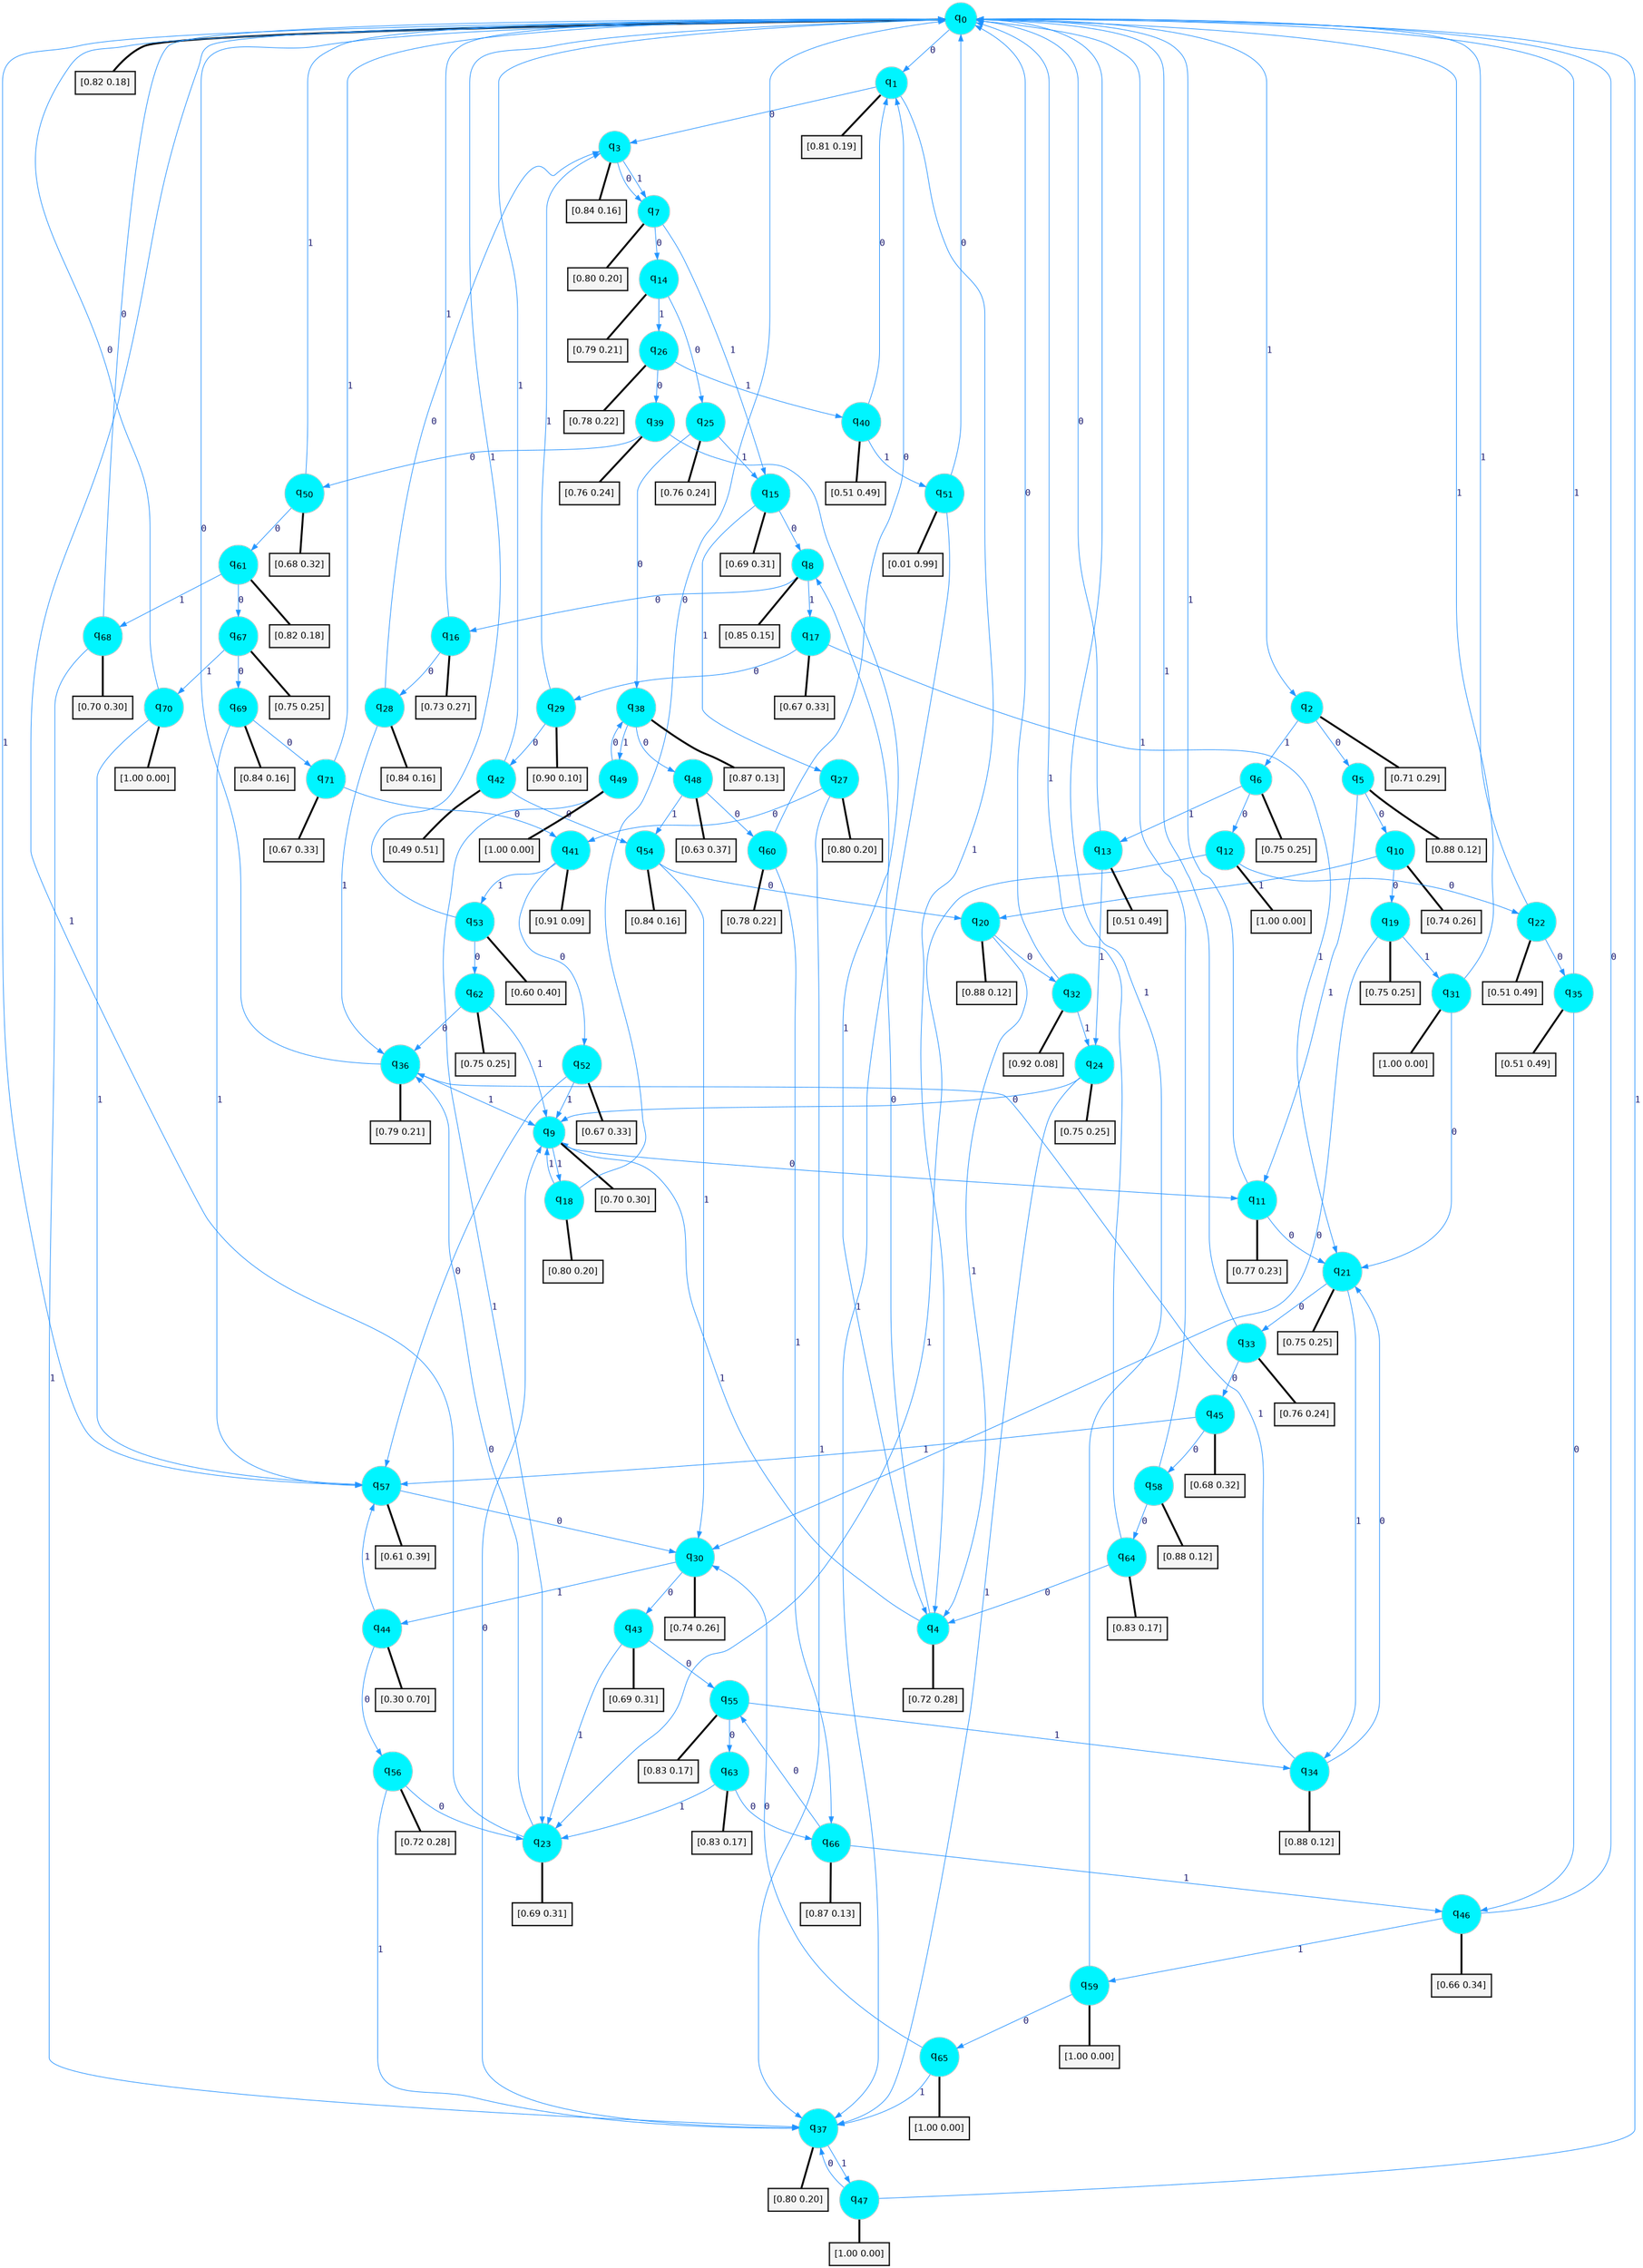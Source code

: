 digraph G {
graph [
bgcolor=transparent, dpi=300, rankdir=TD, size="40,25"];
node [
color=gray, fillcolor=turquoise1, fontcolor=black, fontname=Helvetica, fontsize=16, fontweight=bold, shape=circle, style=filled];
edge [
arrowsize=1, color=dodgerblue1, fontcolor=midnightblue, fontname=courier, fontweight=bold, penwidth=1, style=solid, weight=20];
0[label=<q<SUB>0</SUB>>];
1[label=<q<SUB>1</SUB>>];
2[label=<q<SUB>2</SUB>>];
3[label=<q<SUB>3</SUB>>];
4[label=<q<SUB>4</SUB>>];
5[label=<q<SUB>5</SUB>>];
6[label=<q<SUB>6</SUB>>];
7[label=<q<SUB>7</SUB>>];
8[label=<q<SUB>8</SUB>>];
9[label=<q<SUB>9</SUB>>];
10[label=<q<SUB>10</SUB>>];
11[label=<q<SUB>11</SUB>>];
12[label=<q<SUB>12</SUB>>];
13[label=<q<SUB>13</SUB>>];
14[label=<q<SUB>14</SUB>>];
15[label=<q<SUB>15</SUB>>];
16[label=<q<SUB>16</SUB>>];
17[label=<q<SUB>17</SUB>>];
18[label=<q<SUB>18</SUB>>];
19[label=<q<SUB>19</SUB>>];
20[label=<q<SUB>20</SUB>>];
21[label=<q<SUB>21</SUB>>];
22[label=<q<SUB>22</SUB>>];
23[label=<q<SUB>23</SUB>>];
24[label=<q<SUB>24</SUB>>];
25[label=<q<SUB>25</SUB>>];
26[label=<q<SUB>26</SUB>>];
27[label=<q<SUB>27</SUB>>];
28[label=<q<SUB>28</SUB>>];
29[label=<q<SUB>29</SUB>>];
30[label=<q<SUB>30</SUB>>];
31[label=<q<SUB>31</SUB>>];
32[label=<q<SUB>32</SUB>>];
33[label=<q<SUB>33</SUB>>];
34[label=<q<SUB>34</SUB>>];
35[label=<q<SUB>35</SUB>>];
36[label=<q<SUB>36</SUB>>];
37[label=<q<SUB>37</SUB>>];
38[label=<q<SUB>38</SUB>>];
39[label=<q<SUB>39</SUB>>];
40[label=<q<SUB>40</SUB>>];
41[label=<q<SUB>41</SUB>>];
42[label=<q<SUB>42</SUB>>];
43[label=<q<SUB>43</SUB>>];
44[label=<q<SUB>44</SUB>>];
45[label=<q<SUB>45</SUB>>];
46[label=<q<SUB>46</SUB>>];
47[label=<q<SUB>47</SUB>>];
48[label=<q<SUB>48</SUB>>];
49[label=<q<SUB>49</SUB>>];
50[label=<q<SUB>50</SUB>>];
51[label=<q<SUB>51</SUB>>];
52[label=<q<SUB>52</SUB>>];
53[label=<q<SUB>53</SUB>>];
54[label=<q<SUB>54</SUB>>];
55[label=<q<SUB>55</SUB>>];
56[label=<q<SUB>56</SUB>>];
57[label=<q<SUB>57</SUB>>];
58[label=<q<SUB>58</SUB>>];
59[label=<q<SUB>59</SUB>>];
60[label=<q<SUB>60</SUB>>];
61[label=<q<SUB>61</SUB>>];
62[label=<q<SUB>62</SUB>>];
63[label=<q<SUB>63</SUB>>];
64[label=<q<SUB>64</SUB>>];
65[label=<q<SUB>65</SUB>>];
66[label=<q<SUB>66</SUB>>];
67[label=<q<SUB>67</SUB>>];
68[label=<q<SUB>68</SUB>>];
69[label=<q<SUB>69</SUB>>];
70[label=<q<SUB>70</SUB>>];
71[label=<q<SUB>71</SUB>>];
72[label="[0.82 0.18]", shape=box,fontcolor=black, fontname=Helvetica, fontsize=14, penwidth=2, fillcolor=whitesmoke,color=black];
73[label="[0.81 0.19]", shape=box,fontcolor=black, fontname=Helvetica, fontsize=14, penwidth=2, fillcolor=whitesmoke,color=black];
74[label="[0.71 0.29]", shape=box,fontcolor=black, fontname=Helvetica, fontsize=14, penwidth=2, fillcolor=whitesmoke,color=black];
75[label="[0.84 0.16]", shape=box,fontcolor=black, fontname=Helvetica, fontsize=14, penwidth=2, fillcolor=whitesmoke,color=black];
76[label="[0.72 0.28]", shape=box,fontcolor=black, fontname=Helvetica, fontsize=14, penwidth=2, fillcolor=whitesmoke,color=black];
77[label="[0.88 0.12]", shape=box,fontcolor=black, fontname=Helvetica, fontsize=14, penwidth=2, fillcolor=whitesmoke,color=black];
78[label="[0.75 0.25]", shape=box,fontcolor=black, fontname=Helvetica, fontsize=14, penwidth=2, fillcolor=whitesmoke,color=black];
79[label="[0.80 0.20]", shape=box,fontcolor=black, fontname=Helvetica, fontsize=14, penwidth=2, fillcolor=whitesmoke,color=black];
80[label="[0.85 0.15]", shape=box,fontcolor=black, fontname=Helvetica, fontsize=14, penwidth=2, fillcolor=whitesmoke,color=black];
81[label="[0.70 0.30]", shape=box,fontcolor=black, fontname=Helvetica, fontsize=14, penwidth=2, fillcolor=whitesmoke,color=black];
82[label="[0.74 0.26]", shape=box,fontcolor=black, fontname=Helvetica, fontsize=14, penwidth=2, fillcolor=whitesmoke,color=black];
83[label="[0.77 0.23]", shape=box,fontcolor=black, fontname=Helvetica, fontsize=14, penwidth=2, fillcolor=whitesmoke,color=black];
84[label="[1.00 0.00]", shape=box,fontcolor=black, fontname=Helvetica, fontsize=14, penwidth=2, fillcolor=whitesmoke,color=black];
85[label="[0.51 0.49]", shape=box,fontcolor=black, fontname=Helvetica, fontsize=14, penwidth=2, fillcolor=whitesmoke,color=black];
86[label="[0.79 0.21]", shape=box,fontcolor=black, fontname=Helvetica, fontsize=14, penwidth=2, fillcolor=whitesmoke,color=black];
87[label="[0.69 0.31]", shape=box,fontcolor=black, fontname=Helvetica, fontsize=14, penwidth=2, fillcolor=whitesmoke,color=black];
88[label="[0.73 0.27]", shape=box,fontcolor=black, fontname=Helvetica, fontsize=14, penwidth=2, fillcolor=whitesmoke,color=black];
89[label="[0.67 0.33]", shape=box,fontcolor=black, fontname=Helvetica, fontsize=14, penwidth=2, fillcolor=whitesmoke,color=black];
90[label="[0.80 0.20]", shape=box,fontcolor=black, fontname=Helvetica, fontsize=14, penwidth=2, fillcolor=whitesmoke,color=black];
91[label="[0.75 0.25]", shape=box,fontcolor=black, fontname=Helvetica, fontsize=14, penwidth=2, fillcolor=whitesmoke,color=black];
92[label="[0.88 0.12]", shape=box,fontcolor=black, fontname=Helvetica, fontsize=14, penwidth=2, fillcolor=whitesmoke,color=black];
93[label="[0.75 0.25]", shape=box,fontcolor=black, fontname=Helvetica, fontsize=14, penwidth=2, fillcolor=whitesmoke,color=black];
94[label="[0.51 0.49]", shape=box,fontcolor=black, fontname=Helvetica, fontsize=14, penwidth=2, fillcolor=whitesmoke,color=black];
95[label="[0.69 0.31]", shape=box,fontcolor=black, fontname=Helvetica, fontsize=14, penwidth=2, fillcolor=whitesmoke,color=black];
96[label="[0.75 0.25]", shape=box,fontcolor=black, fontname=Helvetica, fontsize=14, penwidth=2, fillcolor=whitesmoke,color=black];
97[label="[0.76 0.24]", shape=box,fontcolor=black, fontname=Helvetica, fontsize=14, penwidth=2, fillcolor=whitesmoke,color=black];
98[label="[0.78 0.22]", shape=box,fontcolor=black, fontname=Helvetica, fontsize=14, penwidth=2, fillcolor=whitesmoke,color=black];
99[label="[0.80 0.20]", shape=box,fontcolor=black, fontname=Helvetica, fontsize=14, penwidth=2, fillcolor=whitesmoke,color=black];
100[label="[0.84 0.16]", shape=box,fontcolor=black, fontname=Helvetica, fontsize=14, penwidth=2, fillcolor=whitesmoke,color=black];
101[label="[0.90 0.10]", shape=box,fontcolor=black, fontname=Helvetica, fontsize=14, penwidth=2, fillcolor=whitesmoke,color=black];
102[label="[0.74 0.26]", shape=box,fontcolor=black, fontname=Helvetica, fontsize=14, penwidth=2, fillcolor=whitesmoke,color=black];
103[label="[1.00 0.00]", shape=box,fontcolor=black, fontname=Helvetica, fontsize=14, penwidth=2, fillcolor=whitesmoke,color=black];
104[label="[0.92 0.08]", shape=box,fontcolor=black, fontname=Helvetica, fontsize=14, penwidth=2, fillcolor=whitesmoke,color=black];
105[label="[0.76 0.24]", shape=box,fontcolor=black, fontname=Helvetica, fontsize=14, penwidth=2, fillcolor=whitesmoke,color=black];
106[label="[0.88 0.12]", shape=box,fontcolor=black, fontname=Helvetica, fontsize=14, penwidth=2, fillcolor=whitesmoke,color=black];
107[label="[0.51 0.49]", shape=box,fontcolor=black, fontname=Helvetica, fontsize=14, penwidth=2, fillcolor=whitesmoke,color=black];
108[label="[0.79 0.21]", shape=box,fontcolor=black, fontname=Helvetica, fontsize=14, penwidth=2, fillcolor=whitesmoke,color=black];
109[label="[0.80 0.20]", shape=box,fontcolor=black, fontname=Helvetica, fontsize=14, penwidth=2, fillcolor=whitesmoke,color=black];
110[label="[0.87 0.13]", shape=box,fontcolor=black, fontname=Helvetica, fontsize=14, penwidth=2, fillcolor=whitesmoke,color=black];
111[label="[0.76 0.24]", shape=box,fontcolor=black, fontname=Helvetica, fontsize=14, penwidth=2, fillcolor=whitesmoke,color=black];
112[label="[0.51 0.49]", shape=box,fontcolor=black, fontname=Helvetica, fontsize=14, penwidth=2, fillcolor=whitesmoke,color=black];
113[label="[0.91 0.09]", shape=box,fontcolor=black, fontname=Helvetica, fontsize=14, penwidth=2, fillcolor=whitesmoke,color=black];
114[label="[0.49 0.51]", shape=box,fontcolor=black, fontname=Helvetica, fontsize=14, penwidth=2, fillcolor=whitesmoke,color=black];
115[label="[0.69 0.31]", shape=box,fontcolor=black, fontname=Helvetica, fontsize=14, penwidth=2, fillcolor=whitesmoke,color=black];
116[label="[0.30 0.70]", shape=box,fontcolor=black, fontname=Helvetica, fontsize=14, penwidth=2, fillcolor=whitesmoke,color=black];
117[label="[0.68 0.32]", shape=box,fontcolor=black, fontname=Helvetica, fontsize=14, penwidth=2, fillcolor=whitesmoke,color=black];
118[label="[0.66 0.34]", shape=box,fontcolor=black, fontname=Helvetica, fontsize=14, penwidth=2, fillcolor=whitesmoke,color=black];
119[label="[1.00 0.00]", shape=box,fontcolor=black, fontname=Helvetica, fontsize=14, penwidth=2, fillcolor=whitesmoke,color=black];
120[label="[0.63 0.37]", shape=box,fontcolor=black, fontname=Helvetica, fontsize=14, penwidth=2, fillcolor=whitesmoke,color=black];
121[label="[1.00 0.00]", shape=box,fontcolor=black, fontname=Helvetica, fontsize=14, penwidth=2, fillcolor=whitesmoke,color=black];
122[label="[0.68 0.32]", shape=box,fontcolor=black, fontname=Helvetica, fontsize=14, penwidth=2, fillcolor=whitesmoke,color=black];
123[label="[0.01 0.99]", shape=box,fontcolor=black, fontname=Helvetica, fontsize=14, penwidth=2, fillcolor=whitesmoke,color=black];
124[label="[0.67 0.33]", shape=box,fontcolor=black, fontname=Helvetica, fontsize=14, penwidth=2, fillcolor=whitesmoke,color=black];
125[label="[0.60 0.40]", shape=box,fontcolor=black, fontname=Helvetica, fontsize=14, penwidth=2, fillcolor=whitesmoke,color=black];
126[label="[0.84 0.16]", shape=box,fontcolor=black, fontname=Helvetica, fontsize=14, penwidth=2, fillcolor=whitesmoke,color=black];
127[label="[0.83 0.17]", shape=box,fontcolor=black, fontname=Helvetica, fontsize=14, penwidth=2, fillcolor=whitesmoke,color=black];
128[label="[0.72 0.28]", shape=box,fontcolor=black, fontname=Helvetica, fontsize=14, penwidth=2, fillcolor=whitesmoke,color=black];
129[label="[0.61 0.39]", shape=box,fontcolor=black, fontname=Helvetica, fontsize=14, penwidth=2, fillcolor=whitesmoke,color=black];
130[label="[0.88 0.12]", shape=box,fontcolor=black, fontname=Helvetica, fontsize=14, penwidth=2, fillcolor=whitesmoke,color=black];
131[label="[1.00 0.00]", shape=box,fontcolor=black, fontname=Helvetica, fontsize=14, penwidth=2, fillcolor=whitesmoke,color=black];
132[label="[0.78 0.22]", shape=box,fontcolor=black, fontname=Helvetica, fontsize=14, penwidth=2, fillcolor=whitesmoke,color=black];
133[label="[0.82 0.18]", shape=box,fontcolor=black, fontname=Helvetica, fontsize=14, penwidth=2, fillcolor=whitesmoke,color=black];
134[label="[0.75 0.25]", shape=box,fontcolor=black, fontname=Helvetica, fontsize=14, penwidth=2, fillcolor=whitesmoke,color=black];
135[label="[0.83 0.17]", shape=box,fontcolor=black, fontname=Helvetica, fontsize=14, penwidth=2, fillcolor=whitesmoke,color=black];
136[label="[0.83 0.17]", shape=box,fontcolor=black, fontname=Helvetica, fontsize=14, penwidth=2, fillcolor=whitesmoke,color=black];
137[label="[1.00 0.00]", shape=box,fontcolor=black, fontname=Helvetica, fontsize=14, penwidth=2, fillcolor=whitesmoke,color=black];
138[label="[0.87 0.13]", shape=box,fontcolor=black, fontname=Helvetica, fontsize=14, penwidth=2, fillcolor=whitesmoke,color=black];
139[label="[0.75 0.25]", shape=box,fontcolor=black, fontname=Helvetica, fontsize=14, penwidth=2, fillcolor=whitesmoke,color=black];
140[label="[0.70 0.30]", shape=box,fontcolor=black, fontname=Helvetica, fontsize=14, penwidth=2, fillcolor=whitesmoke,color=black];
141[label="[0.84 0.16]", shape=box,fontcolor=black, fontname=Helvetica, fontsize=14, penwidth=2, fillcolor=whitesmoke,color=black];
142[label="[1.00 0.00]", shape=box,fontcolor=black, fontname=Helvetica, fontsize=14, penwidth=2, fillcolor=whitesmoke,color=black];
143[label="[0.67 0.33]", shape=box,fontcolor=black, fontname=Helvetica, fontsize=14, penwidth=2, fillcolor=whitesmoke,color=black];
0->1 [label=0];
0->2 [label=1];
0->72 [arrowhead=none, penwidth=3,color=black];
1->3 [label=0];
1->4 [label=1];
1->73 [arrowhead=none, penwidth=3,color=black];
2->5 [label=0];
2->6 [label=1];
2->74 [arrowhead=none, penwidth=3,color=black];
3->7 [label=0];
3->7 [label=1];
3->75 [arrowhead=none, penwidth=3,color=black];
4->8 [label=0];
4->9 [label=1];
4->76 [arrowhead=none, penwidth=3,color=black];
5->10 [label=0];
5->11 [label=1];
5->77 [arrowhead=none, penwidth=3,color=black];
6->12 [label=0];
6->13 [label=1];
6->78 [arrowhead=none, penwidth=3,color=black];
7->14 [label=0];
7->15 [label=1];
7->79 [arrowhead=none, penwidth=3,color=black];
8->16 [label=0];
8->17 [label=1];
8->80 [arrowhead=none, penwidth=3,color=black];
9->11 [label=0];
9->18 [label=1];
9->81 [arrowhead=none, penwidth=3,color=black];
10->19 [label=0];
10->20 [label=1];
10->82 [arrowhead=none, penwidth=3,color=black];
11->21 [label=0];
11->0 [label=1];
11->83 [arrowhead=none, penwidth=3,color=black];
12->22 [label=0];
12->23 [label=1];
12->84 [arrowhead=none, penwidth=3,color=black];
13->0 [label=0];
13->24 [label=1];
13->85 [arrowhead=none, penwidth=3,color=black];
14->25 [label=0];
14->26 [label=1];
14->86 [arrowhead=none, penwidth=3,color=black];
15->8 [label=0];
15->27 [label=1];
15->87 [arrowhead=none, penwidth=3,color=black];
16->28 [label=0];
16->0 [label=1];
16->88 [arrowhead=none, penwidth=3,color=black];
17->29 [label=0];
17->21 [label=1];
17->89 [arrowhead=none, penwidth=3,color=black];
18->0 [label=0];
18->9 [label=1];
18->90 [arrowhead=none, penwidth=3,color=black];
19->30 [label=0];
19->31 [label=1];
19->91 [arrowhead=none, penwidth=3,color=black];
20->32 [label=0];
20->4 [label=1];
20->92 [arrowhead=none, penwidth=3,color=black];
21->33 [label=0];
21->34 [label=1];
21->93 [arrowhead=none, penwidth=3,color=black];
22->35 [label=0];
22->0 [label=1];
22->94 [arrowhead=none, penwidth=3,color=black];
23->36 [label=0];
23->0 [label=1];
23->95 [arrowhead=none, penwidth=3,color=black];
24->9 [label=0];
24->37 [label=1];
24->96 [arrowhead=none, penwidth=3,color=black];
25->38 [label=0];
25->15 [label=1];
25->97 [arrowhead=none, penwidth=3,color=black];
26->39 [label=0];
26->40 [label=1];
26->98 [arrowhead=none, penwidth=3,color=black];
27->41 [label=0];
27->37 [label=1];
27->99 [arrowhead=none, penwidth=3,color=black];
28->3 [label=0];
28->36 [label=1];
28->100 [arrowhead=none, penwidth=3,color=black];
29->42 [label=0];
29->3 [label=1];
29->101 [arrowhead=none, penwidth=3,color=black];
30->43 [label=0];
30->44 [label=1];
30->102 [arrowhead=none, penwidth=3,color=black];
31->21 [label=0];
31->0 [label=1];
31->103 [arrowhead=none, penwidth=3,color=black];
32->0 [label=0];
32->24 [label=1];
32->104 [arrowhead=none, penwidth=3,color=black];
33->45 [label=0];
33->0 [label=1];
33->105 [arrowhead=none, penwidth=3,color=black];
34->21 [label=0];
34->36 [label=1];
34->106 [arrowhead=none, penwidth=3,color=black];
35->46 [label=0];
35->0 [label=1];
35->107 [arrowhead=none, penwidth=3,color=black];
36->0 [label=0];
36->9 [label=1];
36->108 [arrowhead=none, penwidth=3,color=black];
37->9 [label=0];
37->47 [label=1];
37->109 [arrowhead=none, penwidth=3,color=black];
38->48 [label=0];
38->49 [label=1];
38->110 [arrowhead=none, penwidth=3,color=black];
39->50 [label=0];
39->4 [label=1];
39->111 [arrowhead=none, penwidth=3,color=black];
40->1 [label=0];
40->51 [label=1];
40->112 [arrowhead=none, penwidth=3,color=black];
41->52 [label=0];
41->53 [label=1];
41->113 [arrowhead=none, penwidth=3,color=black];
42->54 [label=0];
42->0 [label=1];
42->114 [arrowhead=none, penwidth=3,color=black];
43->55 [label=0];
43->23 [label=1];
43->115 [arrowhead=none, penwidth=3,color=black];
44->56 [label=0];
44->57 [label=1];
44->116 [arrowhead=none, penwidth=3,color=black];
45->58 [label=0];
45->57 [label=1];
45->117 [arrowhead=none, penwidth=3,color=black];
46->0 [label=0];
46->59 [label=1];
46->118 [arrowhead=none, penwidth=3,color=black];
47->37 [label=0];
47->0 [label=1];
47->119 [arrowhead=none, penwidth=3,color=black];
48->60 [label=0];
48->54 [label=1];
48->120 [arrowhead=none, penwidth=3,color=black];
49->38 [label=0];
49->23 [label=1];
49->121 [arrowhead=none, penwidth=3,color=black];
50->61 [label=0];
50->0 [label=1];
50->122 [arrowhead=none, penwidth=3,color=black];
51->0 [label=0];
51->37 [label=1];
51->123 [arrowhead=none, penwidth=3,color=black];
52->57 [label=0];
52->9 [label=1];
52->124 [arrowhead=none, penwidth=3,color=black];
53->62 [label=0];
53->0 [label=1];
53->125 [arrowhead=none, penwidth=3,color=black];
54->20 [label=0];
54->30 [label=1];
54->126 [arrowhead=none, penwidth=3,color=black];
55->63 [label=0];
55->34 [label=1];
55->127 [arrowhead=none, penwidth=3,color=black];
56->23 [label=0];
56->37 [label=1];
56->128 [arrowhead=none, penwidth=3,color=black];
57->30 [label=0];
57->0 [label=1];
57->129 [arrowhead=none, penwidth=3,color=black];
58->64 [label=0];
58->0 [label=1];
58->130 [arrowhead=none, penwidth=3,color=black];
59->65 [label=0];
59->0 [label=1];
59->131 [arrowhead=none, penwidth=3,color=black];
60->1 [label=0];
60->66 [label=1];
60->132 [arrowhead=none, penwidth=3,color=black];
61->67 [label=0];
61->68 [label=1];
61->133 [arrowhead=none, penwidth=3,color=black];
62->36 [label=0];
62->9 [label=1];
62->134 [arrowhead=none, penwidth=3,color=black];
63->66 [label=0];
63->23 [label=1];
63->135 [arrowhead=none, penwidth=3,color=black];
64->4 [label=0];
64->0 [label=1];
64->136 [arrowhead=none, penwidth=3,color=black];
65->30 [label=0];
65->37 [label=1];
65->137 [arrowhead=none, penwidth=3,color=black];
66->55 [label=0];
66->46 [label=1];
66->138 [arrowhead=none, penwidth=3,color=black];
67->69 [label=0];
67->70 [label=1];
67->139 [arrowhead=none, penwidth=3,color=black];
68->0 [label=0];
68->37 [label=1];
68->140 [arrowhead=none, penwidth=3,color=black];
69->71 [label=0];
69->57 [label=1];
69->141 [arrowhead=none, penwidth=3,color=black];
70->0 [label=0];
70->57 [label=1];
70->142 [arrowhead=none, penwidth=3,color=black];
71->41 [label=0];
71->0 [label=1];
71->143 [arrowhead=none, penwidth=3,color=black];
}
